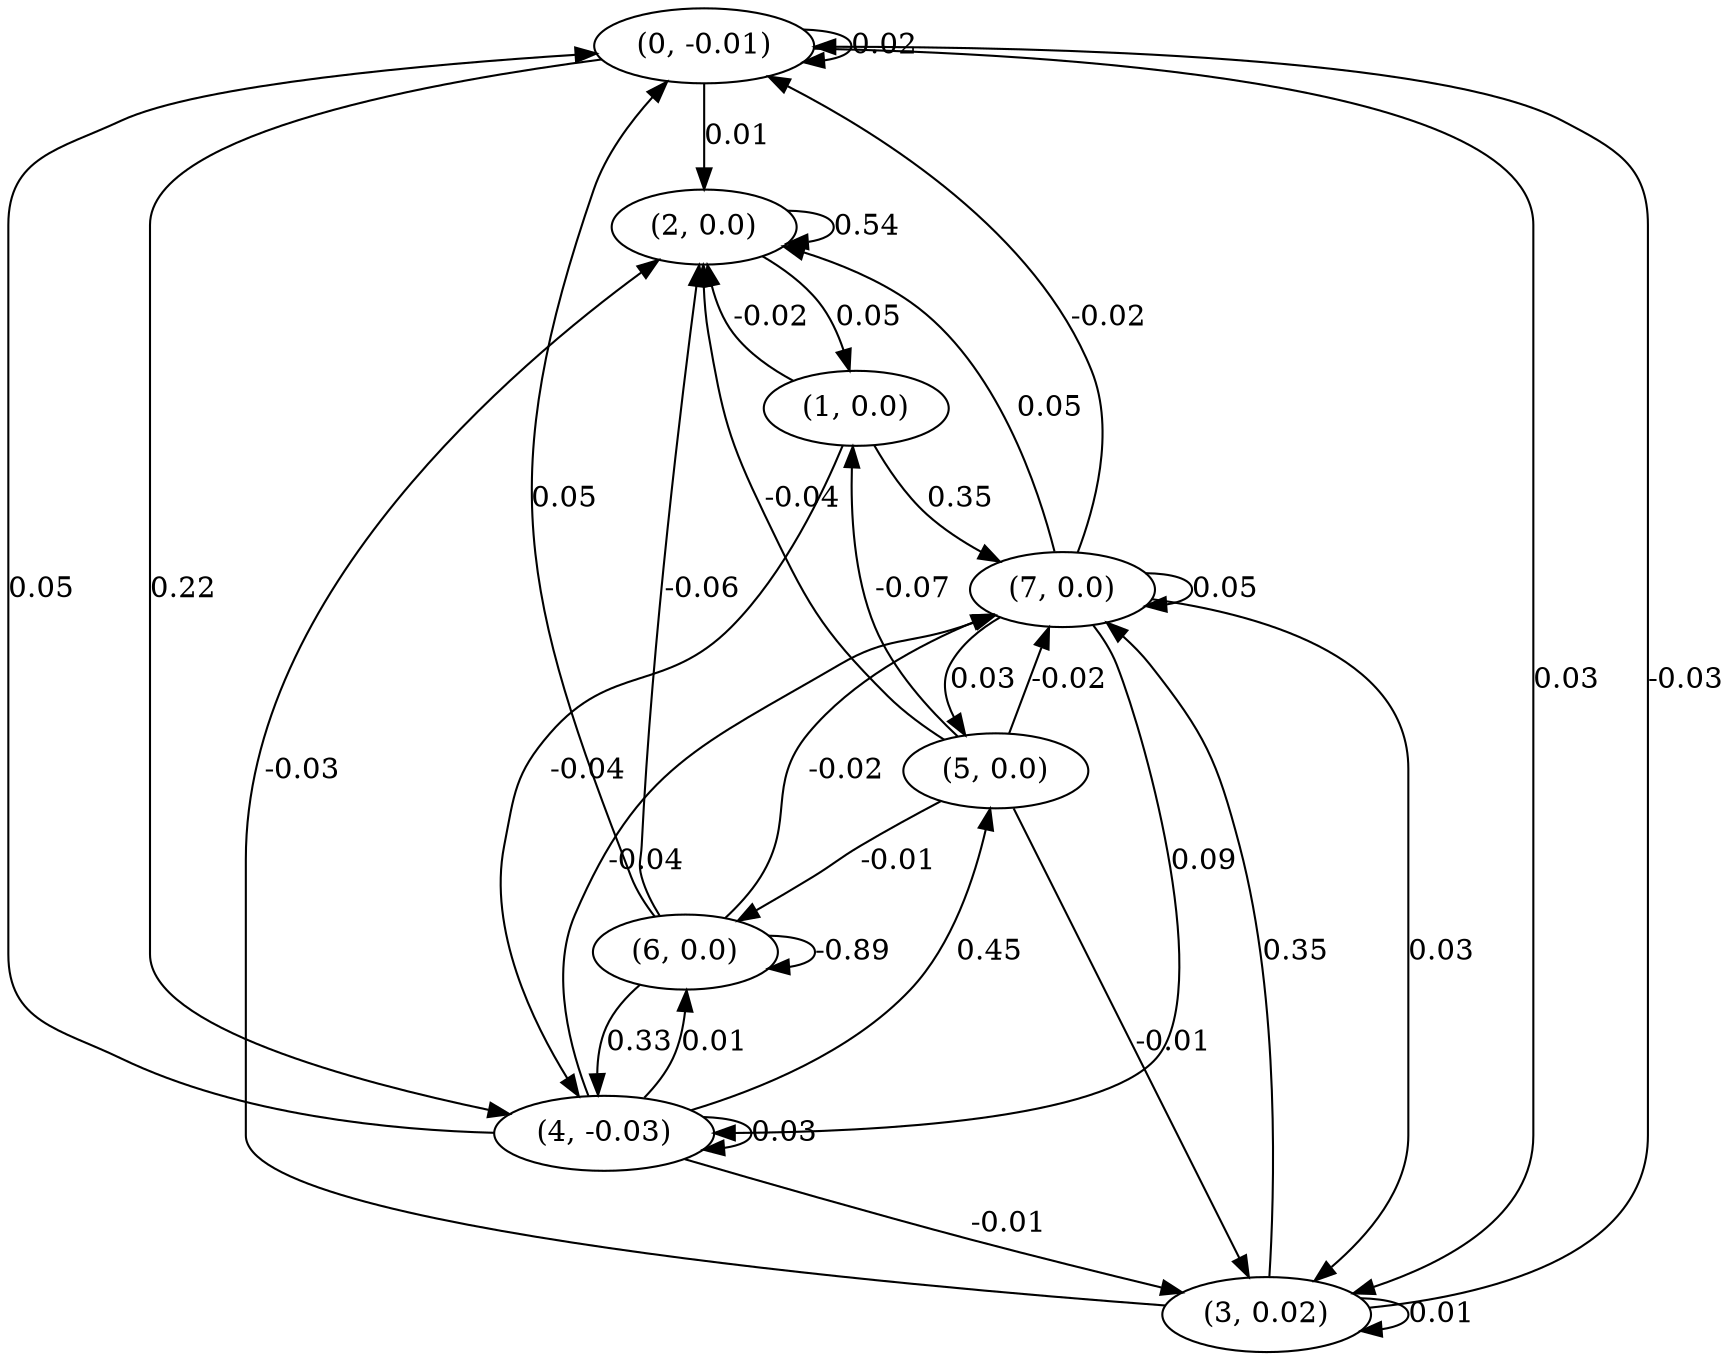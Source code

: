 digraph {
    0 [ label = "(0, -0.01)" ]
    1 [ label = "(1, 0.0)" ]
    2 [ label = "(2, 0.0)" ]
    3 [ label = "(3, 0.02)" ]
    4 [ label = "(4, -0.03)" ]
    5 [ label = "(5, 0.0)" ]
    6 [ label = "(6, 0.0)" ]
    7 [ label = "(7, 0.0)" ]
    0 -> 0 [ label = "0.02" ]
    2 -> 2 [ label = "0.54" ]
    3 -> 3 [ label = "0.01" ]
    4 -> 4 [ label = "0.03" ]
    6 -> 6 [ label = "-0.89" ]
    7 -> 7 [ label = "0.05" ]
    3 -> 0 [ label = "-0.03" ]
    4 -> 0 [ label = "0.05" ]
    6 -> 0 [ label = "0.05" ]
    7 -> 0 [ label = "-0.02" ]
    2 -> 1 [ label = "0.05" ]
    5 -> 1 [ label = "-0.07" ]
    0 -> 2 [ label = "0.01" ]
    1 -> 2 [ label = "-0.02" ]
    3 -> 2 [ label = "-0.03" ]
    5 -> 2 [ label = "-0.04" ]
    6 -> 2 [ label = "-0.06" ]
    7 -> 2 [ label = "0.05" ]
    0 -> 3 [ label = "0.03" ]
    4 -> 3 [ label = "-0.01" ]
    5 -> 3 [ label = "-0.01" ]
    7 -> 3 [ label = "0.03" ]
    0 -> 4 [ label = "0.22" ]
    1 -> 4 [ label = "-0.04" ]
    6 -> 4 [ label = "0.33" ]
    7 -> 4 [ label = "0.09" ]
    4 -> 5 [ label = "0.45" ]
    7 -> 5 [ label = "0.03" ]
    4 -> 6 [ label = "0.01" ]
    5 -> 6 [ label = "-0.01" ]
    1 -> 7 [ label = "0.35" ]
    3 -> 7 [ label = "0.35" ]
    4 -> 7 [ label = "-0.04" ]
    5 -> 7 [ label = "-0.02" ]
    6 -> 7 [ label = "-0.02" ]
}

